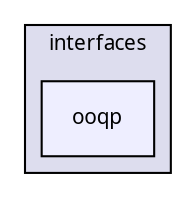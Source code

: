 digraph "ooqp" {
  compound=true
  node [ fontsize="10", fontname="FreeSans.ttf"];
  edge [ labelfontsize="10", labelfontname="FreeSans.ttf"];
  subgraph clusterdir_3704cb05e0a8565fe7675e5730d54a9f {
    graph [ bgcolor="#ddddee", pencolor="black", label="interfaces" fontname="FreeSans.ttf", fontsize="10", URL="dir_3704cb05e0a8565fe7675e5730d54a9f.html"]
  dir_d10f9d9d4fcf781779c5c10b410f9142 [shape=box, label="ooqp", style="filled", fillcolor="#eeeeff", pencolor="black", URL="dir_d10f9d9d4fcf781779c5c10b410f9142.html"];
  }
}
